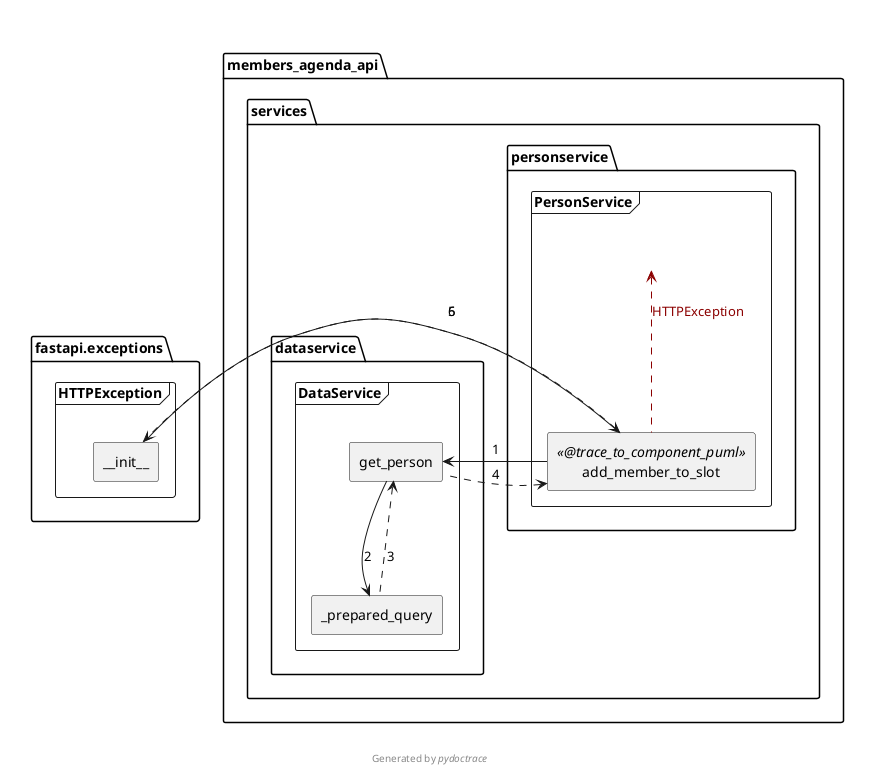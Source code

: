 @startuml members_agenda_api.services.personservice.add_member_to_slot-component
skinparam BoxPadding 10
skinparam componentStyle rectangle

rectangle None #line:transparent;text:transparent {
  package members_agenda_api {
    package services {
      package personservice {
        frame PersonService {
          label members_agenda_api.services.personservice.PersonService.HTTPException as " "
          [members_agenda_api.services.personservice.PersonService.add_member_to_slot] as "add_member_to_slot" << @trace_to_component_puml >>
        }
      }
      package dataservice {
        frame DataService {
          [members_agenda_api.services.dataservice.DataService.get_person] as "get_person"
          [members_agenda_api.services.dataservice.DataService._prepared_query] as "_prepared_query"
        }
      }
    }
  }
  package fastapi.exceptions {
    frame HTTPException {
      [fastapi.exceptions.HTTPException.~__init~__] as "~__init~__"
    }
  }
}
[members_agenda_api.services.personservice.PersonService.add_member_to_slot] .up.> members_agenda_api.services.personservice.PersonService.HTTPException #line:darkred;text:darkred : HTTPException
[members_agenda_api.services.personservice.PersonService.add_member_to_slot] -> [members_agenda_api.services.dataservice.DataService.get_person] : 1
[members_agenda_api.services.personservice.PersonService.add_member_to_slot] <. [members_agenda_api.services.dataservice.DataService.get_person] : 4
[members_agenda_api.services.dataservice.DataService.get_person] --> [members_agenda_api.services.dataservice.DataService._prepared_query] : 2
[members_agenda_api.services.dataservice.DataService.get_person] <.. [members_agenda_api.services.dataservice.DataService._prepared_query] : 3
[members_agenda_api.services.personservice.PersonService.add_member_to_slot] -> [fastapi.exceptions.HTTPException.~__init~__] : 5
[members_agenda_api.services.personservice.PersonService.add_member_to_slot] <. [fastapi.exceptions.HTTPException.~__init~__] : 6

footer Generated by //pydoctrace//
@enduml
